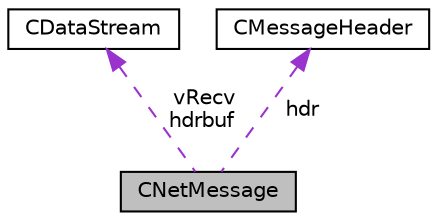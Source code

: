 digraph "CNetMessage"
{
 // LATEX_PDF_SIZE
  edge [fontname="Helvetica",fontsize="10",labelfontname="Helvetica",labelfontsize="10"];
  node [fontname="Helvetica",fontsize="10",shape=record];
  Node1 [label="CNetMessage",height=0.2,width=0.4,color="black", fillcolor="grey75", style="filled", fontcolor="black",tooltip=" "];
  Node2 -> Node1 [dir="back",color="darkorchid3",fontsize="10",style="dashed",label=" vRecv\nhdrbuf" ,fontname="Helvetica"];
  Node2 [label="CDataStream",height=0.2,width=0.4,color="black", fillcolor="white", style="filled",URL="$class_c_data_stream.html",tooltip=" "];
  Node3 -> Node1 [dir="back",color="darkorchid3",fontsize="10",style="dashed",label=" hdr" ,fontname="Helvetica"];
  Node3 [label="CMessageHeader",height=0.2,width=0.4,color="black", fillcolor="white", style="filled",URL="$class_c_message_header.html",tooltip=" "];
}
